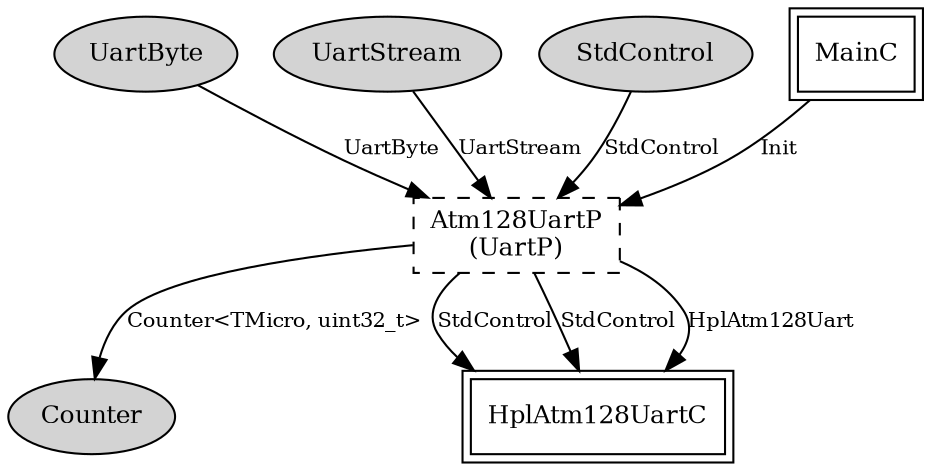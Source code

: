 digraph "tos.chips.atm128.Atm128Uart0C" {
  n0x406a2010 [shape=ellipse, style=filled, label="UartByte", fontsize=12];
  "Atm128Uart0C.UartP" [fontsize=12, shape=box, style=dashed, label="Atm128UartP\n(UartP)", URL="../chtml/tos.chips.atm128.Atm128UartP.html"];
  n0x406a2490 [shape=ellipse, style=filled, label="UartStream", fontsize=12];
  "Atm128Uart0C.UartP" [fontsize=12, shape=box, style=dashed, label="Atm128UartP\n(UartP)", URL="../chtml/tos.chips.atm128.Atm128UartP.html"];
  n0x406a1b00 [shape=ellipse, style=filled, label="StdControl", fontsize=12];
  "Atm128Uart0C.UartP" [fontsize=12, shape=box, style=dashed, label="Atm128UartP\n(UartP)", URL="../chtml/tos.chips.atm128.Atm128UartP.html"];
  "Atm128Uart0C.UartP" [fontsize=12, shape=box, style=dashed, label="Atm128UartP\n(UartP)", URL="../chtml/tos.chips.atm128.Atm128UartP.html"];
  n0x4069bcf0 [shape=ellipse, style=filled, label="Counter", fontsize=12];
  "Atm128Uart0C.UartP" [fontsize=12, shape=box, style=dashed, label="Atm128UartP\n(UartP)", URL="../chtml/tos.chips.atm128.Atm128UartP.html"];
  "HplAtm128UartC" [fontsize=12, shape=box,peripheries=2, URL="../chtml/tos.chips.atm128rfa1.HplAtm128UartC.html"];
  "Atm128Uart0C.UartP" [fontsize=12, shape=box, style=dashed, label="Atm128UartP\n(UartP)", URL="../chtml/tos.chips.atm128.Atm128UartP.html"];
  "HplAtm128UartC" [fontsize=12, shape=box,peripheries=2, URL="../chtml/tos.chips.atm128rfa1.HplAtm128UartC.html"];
  "Atm128Uart0C.UartP" [fontsize=12, shape=box, style=dashed, label="Atm128UartP\n(UartP)", URL="../chtml/tos.chips.atm128.Atm128UartP.html"];
  "HplAtm128UartC" [fontsize=12, shape=box,peripheries=2, URL="../chtml/tos.chips.atm128rfa1.HplAtm128UartC.html"];
  "MainC" [fontsize=12, shape=box,peripheries=2, URL="../chtml/tos.system.MainC.html"];
  "Atm128Uart0C.UartP" [fontsize=12, shape=box, style=dashed, label="Atm128UartP\n(UartP)", URL="../chtml/tos.chips.atm128.Atm128UartP.html"];
  "n0x406a2010" -> "Atm128Uart0C.UartP" [label="UartByte", URL="../ihtml/tos.interfaces.UartByte.html", fontsize=10];
  "n0x406a2490" -> "Atm128Uart0C.UartP" [label="UartStream", URL="../ihtml/tos.interfaces.UartStream.html", fontsize=10];
  "n0x406a1b00" -> "Atm128Uart0C.UartP" [label="StdControl", URL="../ihtml/tos.interfaces.StdControl.html", fontsize=10];
  "Atm128Uart0C.UartP" -> "n0x4069bcf0" [label="Counter<TMicro, uint32_t>", URL="../ihtml/tos.lib.timer.Counter.html", fontsize=10];
  "Atm128Uart0C.UartP" -> "HplAtm128UartC" [label="StdControl", URL="../ihtml/tos.interfaces.StdControl.html", fontsize=10];
  "Atm128Uart0C.UartP" -> "HplAtm128UartC" [label="StdControl", URL="../ihtml/tos.interfaces.StdControl.html", fontsize=10];
  "Atm128Uart0C.UartP" -> "HplAtm128UartC" [label="HplAtm128Uart", URL="../ihtml/tos.chips.atm128.HplAtm128Uart.html", fontsize=10];
  "MainC" -> "Atm128Uart0C.UartP" [label="Init", URL="../ihtml/tos.interfaces.Init.html", fontsize=10];
}

